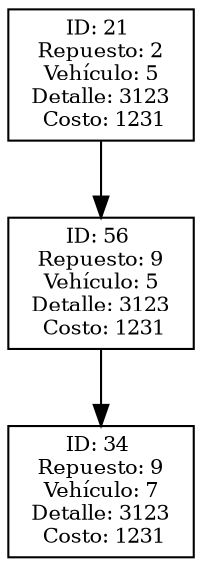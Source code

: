 digraph G {
node [shape=record, fontsize=10];
"ID: 21 \n Repuesto: 2 \n Vehículo: 5 \n Detalle: 3123 \n Costo: 1231" -> "ID: 56 \n Repuesto: 9 \n Vehículo: 5 \n Detalle: 3123 \n Costo: 1231";
"ID: 56 \n Repuesto: 9 \n Vehículo: 5 \n Detalle: 3123 \n Costo: 1231" -> "ID: 34 \n Repuesto: 9 \n Vehículo: 7 \n Detalle: 3123 \n Costo: 1231";
}
